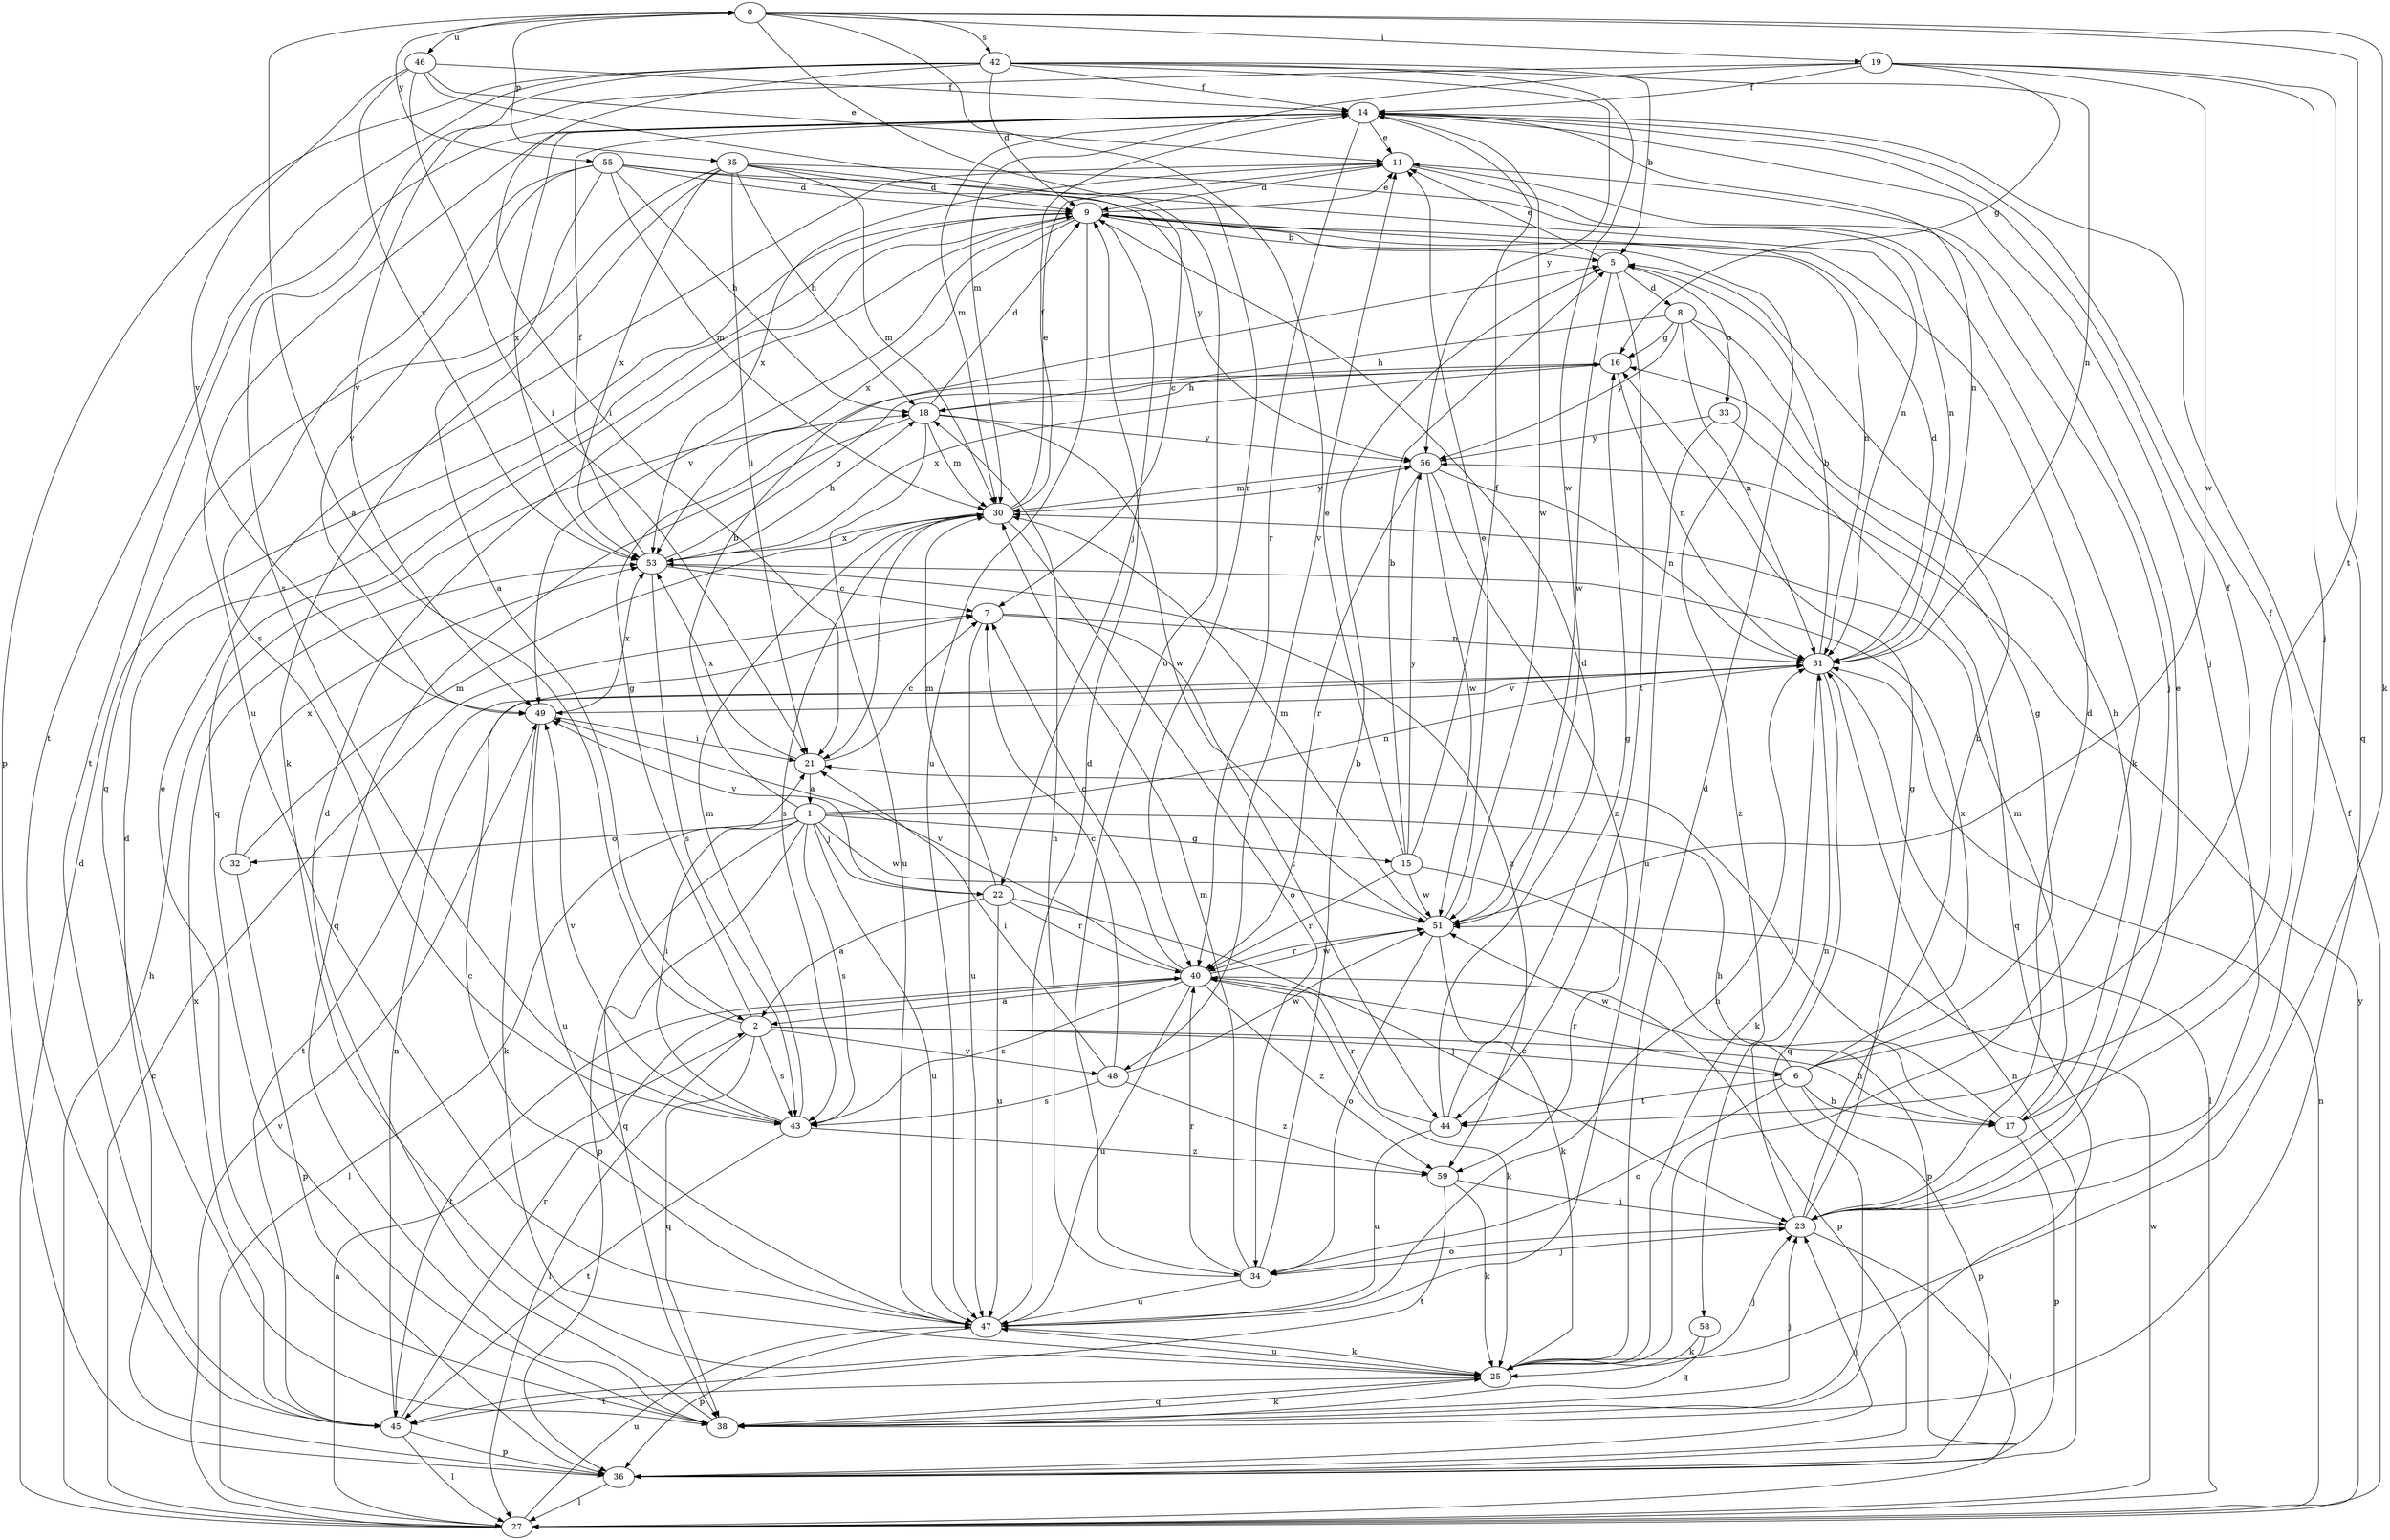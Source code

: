 strict digraph  {
0;
1;
2;
5;
6;
7;
8;
9;
11;
14;
15;
16;
17;
18;
19;
21;
22;
23;
25;
27;
30;
31;
32;
33;
34;
35;
36;
38;
40;
42;
43;
44;
45;
46;
47;
48;
49;
51;
53;
55;
56;
58;
59;
0 -> 19  [label=i];
0 -> 25  [label=k];
0 -> 35  [label=p];
0 -> 40  [label=r];
0 -> 42  [label=s];
0 -> 44  [label=t];
0 -> 46  [label=u];
0 -> 48  [label=v];
0 -> 55  [label=y];
1 -> 5  [label=b];
1 -> 15  [label=g];
1 -> 17  [label=h];
1 -> 22  [label=j];
1 -> 27  [label=l];
1 -> 31  [label=n];
1 -> 32  [label=o];
1 -> 36  [label=p];
1 -> 38  [label=q];
1 -> 43  [label=s];
1 -> 47  [label=u];
1 -> 51  [label=w];
2 -> 0  [label=a];
2 -> 6  [label=c];
2 -> 16  [label=g];
2 -> 17  [label=h];
2 -> 27  [label=l];
2 -> 38  [label=q];
2 -> 43  [label=s];
2 -> 48  [label=v];
5 -> 8  [label=d];
5 -> 11  [label=e];
5 -> 33  [label=o];
5 -> 44  [label=t];
5 -> 51  [label=w];
6 -> 14  [label=f];
6 -> 16  [label=g];
6 -> 17  [label=h];
6 -> 34  [label=o];
6 -> 36  [label=p];
6 -> 40  [label=r];
6 -> 44  [label=t];
6 -> 51  [label=w];
6 -> 53  [label=x];
7 -> 31  [label=n];
7 -> 44  [label=t];
7 -> 47  [label=u];
8 -> 16  [label=g];
8 -> 17  [label=h];
8 -> 18  [label=h];
8 -> 31  [label=n];
8 -> 56  [label=y];
8 -> 58  [label=z];
9 -> 5  [label=b];
9 -> 11  [label=e];
9 -> 22  [label=j];
9 -> 31  [label=n];
9 -> 38  [label=q];
9 -> 47  [label=u];
9 -> 49  [label=v];
9 -> 53  [label=x];
11 -> 9  [label=d];
11 -> 23  [label=j];
11 -> 25  [label=k];
11 -> 53  [label=x];
14 -> 11  [label=e];
14 -> 23  [label=j];
14 -> 30  [label=m];
14 -> 31  [label=n];
14 -> 40  [label=r];
14 -> 45  [label=t];
14 -> 47  [label=u];
14 -> 51  [label=w];
14 -> 53  [label=x];
15 -> 5  [label=b];
15 -> 11  [label=e];
15 -> 14  [label=f];
15 -> 36  [label=p];
15 -> 40  [label=r];
15 -> 51  [label=w];
15 -> 56  [label=y];
16 -> 18  [label=h];
16 -> 31  [label=n];
16 -> 53  [label=x];
17 -> 14  [label=f];
17 -> 21  [label=i];
17 -> 30  [label=m];
17 -> 36  [label=p];
18 -> 9  [label=d];
18 -> 30  [label=m];
18 -> 38  [label=q];
18 -> 47  [label=u];
18 -> 51  [label=w];
18 -> 56  [label=y];
19 -> 14  [label=f];
19 -> 16  [label=g];
19 -> 23  [label=j];
19 -> 30  [label=m];
19 -> 38  [label=q];
19 -> 49  [label=v];
19 -> 51  [label=w];
21 -> 1  [label=a];
21 -> 7  [label=c];
21 -> 53  [label=x];
22 -> 2  [label=a];
22 -> 23  [label=j];
22 -> 30  [label=m];
22 -> 40  [label=r];
22 -> 47  [label=u];
22 -> 49  [label=v];
23 -> 5  [label=b];
23 -> 9  [label=d];
23 -> 11  [label=e];
23 -> 16  [label=g];
23 -> 27  [label=l];
23 -> 31  [label=n];
23 -> 34  [label=o];
25 -> 9  [label=d];
25 -> 23  [label=j];
25 -> 38  [label=q];
25 -> 45  [label=t];
25 -> 47  [label=u];
27 -> 2  [label=a];
27 -> 7  [label=c];
27 -> 9  [label=d];
27 -> 14  [label=f];
27 -> 18  [label=h];
27 -> 31  [label=n];
27 -> 47  [label=u];
27 -> 49  [label=v];
27 -> 51  [label=w];
27 -> 56  [label=y];
30 -> 11  [label=e];
30 -> 14  [label=f];
30 -> 21  [label=i];
30 -> 34  [label=o];
30 -> 43  [label=s];
30 -> 53  [label=x];
30 -> 56  [label=y];
31 -> 5  [label=b];
31 -> 9  [label=d];
31 -> 25  [label=k];
31 -> 27  [label=l];
31 -> 38  [label=q];
31 -> 45  [label=t];
31 -> 49  [label=v];
32 -> 30  [label=m];
32 -> 36  [label=p];
32 -> 53  [label=x];
33 -> 38  [label=q];
33 -> 47  [label=u];
33 -> 56  [label=y];
34 -> 5  [label=b];
34 -> 18  [label=h];
34 -> 23  [label=j];
34 -> 30  [label=m];
34 -> 40  [label=r];
34 -> 47  [label=u];
35 -> 7  [label=c];
35 -> 9  [label=d];
35 -> 18  [label=h];
35 -> 21  [label=i];
35 -> 25  [label=k];
35 -> 30  [label=m];
35 -> 31  [label=n];
35 -> 38  [label=q];
35 -> 53  [label=x];
36 -> 9  [label=d];
36 -> 23  [label=j];
36 -> 27  [label=l];
36 -> 31  [label=n];
38 -> 9  [label=d];
38 -> 11  [label=e];
38 -> 23  [label=j];
38 -> 25  [label=k];
40 -> 2  [label=a];
40 -> 7  [label=c];
40 -> 25  [label=k];
40 -> 36  [label=p];
40 -> 43  [label=s];
40 -> 45  [label=t];
40 -> 47  [label=u];
40 -> 49  [label=v];
40 -> 51  [label=w];
40 -> 59  [label=z];
42 -> 5  [label=b];
42 -> 9  [label=d];
42 -> 14  [label=f];
42 -> 21  [label=i];
42 -> 31  [label=n];
42 -> 36  [label=p];
42 -> 43  [label=s];
42 -> 45  [label=t];
42 -> 51  [label=w];
42 -> 56  [label=y];
43 -> 21  [label=i];
43 -> 30  [label=m];
43 -> 45  [label=t];
43 -> 49  [label=v];
43 -> 59  [label=z];
44 -> 9  [label=d];
44 -> 16  [label=g];
44 -> 40  [label=r];
44 -> 47  [label=u];
45 -> 27  [label=l];
45 -> 31  [label=n];
45 -> 36  [label=p];
45 -> 40  [label=r];
45 -> 53  [label=x];
46 -> 11  [label=e];
46 -> 14  [label=f];
46 -> 21  [label=i];
46 -> 34  [label=o];
46 -> 49  [label=v];
46 -> 53  [label=x];
47 -> 7  [label=c];
47 -> 9  [label=d];
47 -> 25  [label=k];
47 -> 31  [label=n];
47 -> 36  [label=p];
48 -> 7  [label=c];
48 -> 21  [label=i];
48 -> 43  [label=s];
48 -> 51  [label=w];
48 -> 59  [label=z];
49 -> 21  [label=i];
49 -> 25  [label=k];
49 -> 47  [label=u];
49 -> 53  [label=x];
51 -> 11  [label=e];
51 -> 25  [label=k];
51 -> 30  [label=m];
51 -> 34  [label=o];
51 -> 40  [label=r];
53 -> 7  [label=c];
53 -> 14  [label=f];
53 -> 16  [label=g];
53 -> 18  [label=h];
53 -> 43  [label=s];
53 -> 59  [label=z];
55 -> 2  [label=a];
55 -> 9  [label=d];
55 -> 18  [label=h];
55 -> 30  [label=m];
55 -> 31  [label=n];
55 -> 43  [label=s];
55 -> 49  [label=v];
55 -> 56  [label=y];
56 -> 30  [label=m];
56 -> 31  [label=n];
56 -> 40  [label=r];
56 -> 51  [label=w];
56 -> 59  [label=z];
58 -> 25  [label=k];
58 -> 38  [label=q];
59 -> 23  [label=j];
59 -> 25  [label=k];
59 -> 45  [label=t];
}
